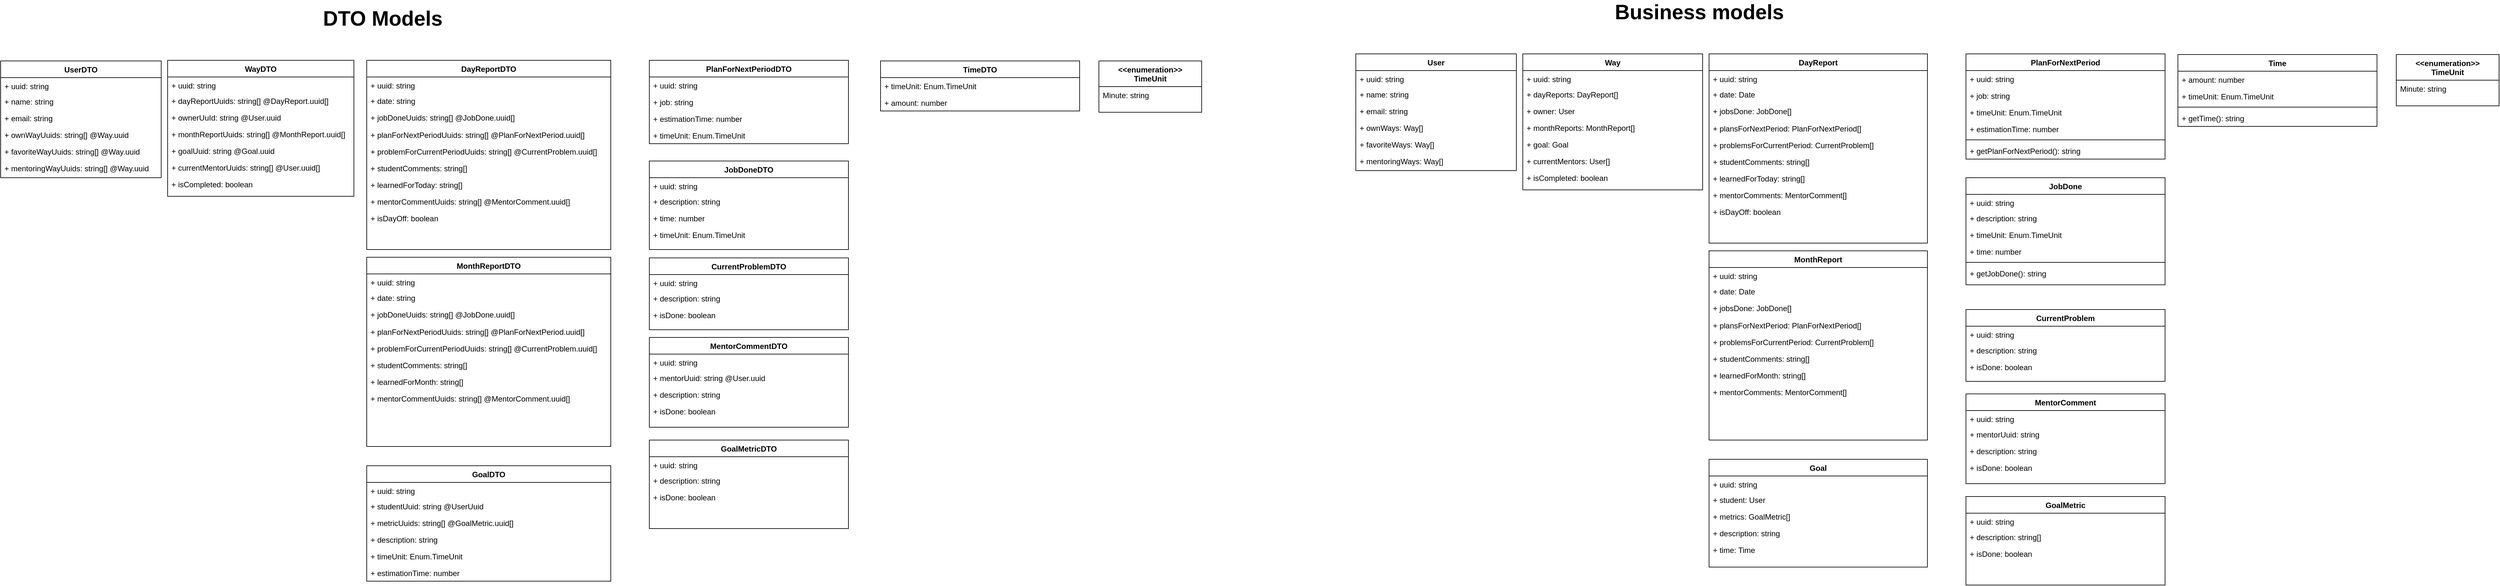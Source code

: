 <mxfile version="22.0.2" type="device">
  <diagram id="C5RBs43oDa-KdzZeNtuy" name="Page-1">
    <mxGraphModel dx="5015" dy="595" grid="1" gridSize="10" guides="1" tooltips="1" connect="1" arrows="1" fold="1" page="1" pageScale="1" pageWidth="827" pageHeight="1169" math="0" shadow="0">
      <root>
        <mxCell id="WIyWlLk6GJQsqaUBKTNV-0" />
        <mxCell id="WIyWlLk6GJQsqaUBKTNV-1" parent="WIyWlLk6GJQsqaUBKTNV-0" />
        <mxCell id="dKKBKOpDz1HLAtAL7ZmL-20" value="&lt;&lt;enumeration&gt;&gt;&#xa;TimeUnit" style="swimlane;fontStyle=1;align=center;verticalAlign=top;childLayout=stackLayout;horizontal=1;startSize=40;horizontalStack=0;resizeParent=1;resizeLast=0;collapsible=1;marginBottom=0;rounded=0;shadow=0;strokeWidth=1;" parent="WIyWlLk6GJQsqaUBKTNV-1" vertex="1">
          <mxGeometry x="-1830" y="131" width="160" height="80" as="geometry">
            <mxRectangle x="550" y="140" width="160" height="26" as="alternateBounds" />
          </mxGeometry>
        </mxCell>
        <mxCell id="dKKBKOpDz1HLAtAL7ZmL-21" value="Minute: string" style="text;align=left;verticalAlign=top;spacingLeft=4;spacingRight=4;overflow=hidden;rotatable=0;points=[[0,0.5],[1,0.5]];portConstraint=eastwest;" parent="dKKBKOpDz1HLAtAL7ZmL-20" vertex="1">
          <mxGeometry y="40" width="160" height="40" as="geometry" />
        </mxCell>
        <mxCell id="-4mPgHynalelNiIuFB-8-1" value="UserDTO" style="swimlane;fontStyle=1;align=center;verticalAlign=top;childLayout=stackLayout;horizontal=1;startSize=26;horizontalStack=0;resizeParent=1;resizeLast=0;collapsible=1;marginBottom=0;rounded=0;shadow=0;strokeWidth=1;" parent="WIyWlLk6GJQsqaUBKTNV-1" vertex="1">
          <mxGeometry x="-3540" y="131" width="250" height="182" as="geometry">
            <mxRectangle x="550" y="140" width="160" height="26" as="alternateBounds" />
          </mxGeometry>
        </mxCell>
        <mxCell id="-4mPgHynalelNiIuFB-8-2" value="+ uuid: string" style="text;align=left;verticalAlign=top;spacingLeft=4;spacingRight=4;overflow=hidden;rotatable=0;points=[[0,0.5],[1,0.5]];portConstraint=eastwest;rounded=0;shadow=0;html=0;" parent="-4mPgHynalelNiIuFB-8-1" vertex="1">
          <mxGeometry y="26" width="250" height="24" as="geometry" />
        </mxCell>
        <mxCell id="-4mPgHynalelNiIuFB-8-69" value="+ name: string" style="text;strokeColor=none;fillColor=none;align=left;verticalAlign=top;spacingLeft=4;spacingRight=4;overflow=hidden;rotatable=0;points=[[0,0.5],[1,0.5]];portConstraint=eastwest;whiteSpace=wrap;html=1;" parent="-4mPgHynalelNiIuFB-8-1" vertex="1">
          <mxGeometry y="50" width="250" height="26" as="geometry" />
        </mxCell>
        <mxCell id="-4mPgHynalelNiIuFB-8-68" value="+ email: string&amp;nbsp;" style="text;strokeColor=none;fillColor=none;align=left;verticalAlign=top;spacingLeft=4;spacingRight=4;overflow=hidden;rotatable=0;points=[[0,0.5],[1,0.5]];portConstraint=eastwest;whiteSpace=wrap;html=1;" parent="-4mPgHynalelNiIuFB-8-1" vertex="1">
          <mxGeometry y="76" width="250" height="26" as="geometry" />
        </mxCell>
        <mxCell id="-4mPgHynalelNiIuFB-8-70" value="+ ownWayUuids: string[] @Way.uuid" style="text;strokeColor=none;fillColor=none;align=left;verticalAlign=top;spacingLeft=4;spacingRight=4;overflow=hidden;rotatable=0;points=[[0,0.5],[1,0.5]];portConstraint=eastwest;whiteSpace=wrap;html=1;" parent="-4mPgHynalelNiIuFB-8-1" vertex="1">
          <mxGeometry y="102" width="250" height="26" as="geometry" />
        </mxCell>
        <mxCell id="-4mPgHynalelNiIuFB-8-71" value="+ favoriteWayUuids: string[] @Way.uuid" style="text;strokeColor=none;fillColor=none;align=left;verticalAlign=top;spacingLeft=4;spacingRight=4;overflow=hidden;rotatable=0;points=[[0,0.5],[1,0.5]];portConstraint=eastwest;whiteSpace=wrap;html=1;" parent="-4mPgHynalelNiIuFB-8-1" vertex="1">
          <mxGeometry y="128" width="250" height="26" as="geometry" />
        </mxCell>
        <mxCell id="-4mPgHynalelNiIuFB-8-72" value="+ mentoringWayUuids: string[] @Way.uuid" style="text;strokeColor=none;fillColor=none;align=left;verticalAlign=top;spacingLeft=4;spacingRight=4;overflow=hidden;rotatable=0;points=[[0,0.5],[1,0.5]];portConstraint=eastwest;whiteSpace=wrap;html=1;" parent="-4mPgHynalelNiIuFB-8-1" vertex="1">
          <mxGeometry y="154" width="250" height="26" as="geometry" />
        </mxCell>
        <mxCell id="-4mPgHynalelNiIuFB-8-3" value="WayDTO" style="swimlane;fontStyle=1;align=center;verticalAlign=top;childLayout=stackLayout;horizontal=1;startSize=26;horizontalStack=0;resizeParent=1;resizeLast=0;collapsible=1;marginBottom=0;rounded=0;shadow=0;strokeWidth=1;" parent="WIyWlLk6GJQsqaUBKTNV-1" vertex="1">
          <mxGeometry x="-3280" y="130" width="290" height="212" as="geometry">
            <mxRectangle x="550" y="140" width="160" height="26" as="alternateBounds" />
          </mxGeometry>
        </mxCell>
        <mxCell id="-4mPgHynalelNiIuFB-8-4" value="+ uuid: string&#xa;" style="text;align=left;verticalAlign=top;spacingLeft=4;spacingRight=4;overflow=hidden;rotatable=0;points=[[0,0.5],[1,0.5]];portConstraint=eastwest;rounded=0;shadow=0;html=0;" parent="-4mPgHynalelNiIuFB-8-3" vertex="1">
          <mxGeometry y="26" width="290" height="24" as="geometry" />
        </mxCell>
        <mxCell id="-4mPgHynalelNiIuFB-8-77" value="+ dayReportUuids: string[] @DayReport.uuid[]&lt;div style=&quot;border-color: var(--border-color); padding: 0px; margin: 0px;&quot;&gt;&lt;br style=&quot;border-color: var(--border-color); padding: 0px; margin: 0px;&quot;&gt;&lt;/div&gt;" style="text;strokeColor=none;fillColor=none;align=left;verticalAlign=top;spacingLeft=4;spacingRight=4;overflow=hidden;rotatable=0;points=[[0,0.5],[1,0.5]];portConstraint=eastwest;whiteSpace=wrap;html=1;" parent="-4mPgHynalelNiIuFB-8-3" vertex="1">
          <mxGeometry y="50" width="290" height="26" as="geometry" />
        </mxCell>
        <mxCell id="-4mPgHynalelNiIuFB-8-78" value="+ ownerUuId: string @User.uuid&lt;div style=&quot;border-color: var(--border-color); padding: 0px; margin: 0px;&quot;&gt;&lt;br style=&quot;border-color: var(--border-color); padding: 0px; margin: 0px;&quot;&gt;&lt;/div&gt;" style="text;strokeColor=none;fillColor=none;align=left;verticalAlign=top;spacingLeft=4;spacingRight=4;overflow=hidden;rotatable=0;points=[[0,0.5],[1,0.5]];portConstraint=eastwest;whiteSpace=wrap;html=1;" parent="-4mPgHynalelNiIuFB-8-3" vertex="1">
          <mxGeometry y="76" width="290" height="26" as="geometry" />
        </mxCell>
        <mxCell id="-4mPgHynalelNiIuFB-8-76" value="+ monthReportUuids: string[] @MonthReport.uuid[]&lt;div style=&quot;border-color: var(--border-color); padding: 0px; margin: 0px;&quot;&gt;&lt;br style=&quot;border-color: var(--border-color); padding: 0px; margin: 0px;&quot;&gt;&lt;/div&gt;" style="text;strokeColor=none;fillColor=none;align=left;verticalAlign=top;spacingLeft=4;spacingRight=4;overflow=hidden;rotatable=0;points=[[0,0.5],[1,0.5]];portConstraint=eastwest;whiteSpace=wrap;html=1;" parent="-4mPgHynalelNiIuFB-8-3" vertex="1">
          <mxGeometry y="102" width="290" height="26" as="geometry" />
        </mxCell>
        <mxCell id="-4mPgHynalelNiIuFB-8-75" value="+ goalUuid: string @Goal.uuid&lt;div style=&quot;border-color: var(--border-color); padding: 0px; margin: 0px;&quot;&gt;&lt;br style=&quot;border-color: var(--border-color); padding: 0px; margin: 0px;&quot;&gt;&lt;/div&gt;" style="text;strokeColor=none;fillColor=none;align=left;verticalAlign=top;spacingLeft=4;spacingRight=4;overflow=hidden;rotatable=0;points=[[0,0.5],[1,0.5]];portConstraint=eastwest;whiteSpace=wrap;html=1;" parent="-4mPgHynalelNiIuFB-8-3" vertex="1">
          <mxGeometry y="128" width="290" height="26" as="geometry" />
        </mxCell>
        <mxCell id="-4mPgHynalelNiIuFB-8-74" value="+ currentMentorUuids: string[] @User.uuid[]&lt;div style=&quot;border-color: var(--border-color); padding: 0px; margin: 0px;&quot;&gt;&lt;br style=&quot;border-color: var(--border-color); padding: 0px; margin: 0px;&quot;&gt;&lt;/div&gt;" style="text;strokeColor=none;fillColor=none;align=left;verticalAlign=top;spacingLeft=4;spacingRight=4;overflow=hidden;rotatable=0;points=[[0,0.5],[1,0.5]];portConstraint=eastwest;whiteSpace=wrap;html=1;" parent="-4mPgHynalelNiIuFB-8-3" vertex="1">
          <mxGeometry y="154" width="290" height="26" as="geometry" />
        </mxCell>
        <mxCell id="-4mPgHynalelNiIuFB-8-73" value="+ isCompleted: boolean" style="text;strokeColor=none;fillColor=none;align=left;verticalAlign=top;spacingLeft=4;spacingRight=4;overflow=hidden;rotatable=0;points=[[0,0.5],[1,0.5]];portConstraint=eastwest;whiteSpace=wrap;html=1;" parent="-4mPgHynalelNiIuFB-8-3" vertex="1">
          <mxGeometry y="180" width="290" height="30" as="geometry" />
        </mxCell>
        <mxCell id="-4mPgHynalelNiIuFB-8-6" value="DayReportDTO" style="swimlane;fontStyle=1;align=center;verticalAlign=top;childLayout=stackLayout;horizontal=1;startSize=26;horizontalStack=0;resizeParent=1;resizeLast=0;collapsible=1;marginBottom=0;rounded=0;shadow=0;strokeWidth=1;" parent="WIyWlLk6GJQsqaUBKTNV-1" vertex="1">
          <mxGeometry x="-2970" y="130" width="380" height="295" as="geometry">
            <mxRectangle x="550" y="140" width="160" height="26" as="alternateBounds" />
          </mxGeometry>
        </mxCell>
        <mxCell id="-4mPgHynalelNiIuFB-8-7" value="+ uuid: string" style="text;align=left;verticalAlign=top;spacingLeft=4;spacingRight=4;overflow=hidden;rotatable=0;points=[[0,0.5],[1,0.5]];portConstraint=eastwest;rounded=0;shadow=0;html=0;" parent="-4mPgHynalelNiIuFB-8-6" vertex="1">
          <mxGeometry y="26" width="380" height="24" as="geometry" />
        </mxCell>
        <mxCell id="-4mPgHynalelNiIuFB-8-54" value="+ date: string" style="text;align=left;verticalAlign=top;spacingLeft=4;spacingRight=4;overflow=hidden;rotatable=0;points=[[0,0.5],[1,0.5]];portConstraint=eastwest;" parent="-4mPgHynalelNiIuFB-8-6" vertex="1">
          <mxGeometry y="50" width="380" height="26" as="geometry" />
        </mxCell>
        <mxCell id="-4mPgHynalelNiIuFB-8-53" value="+ jobDoneUuids: string[] @JobDone.uuid[]" style="text;align=left;verticalAlign=top;spacingLeft=4;spacingRight=4;overflow=hidden;rotatable=0;points=[[0,0.5],[1,0.5]];portConstraint=eastwest;rounded=0;shadow=0;html=0;" parent="-4mPgHynalelNiIuFB-8-6" vertex="1">
          <mxGeometry y="76" width="380" height="27" as="geometry" />
        </mxCell>
        <mxCell id="-4mPgHynalelNiIuFB-8-55" value="+ planForNextPeriodUuids: string[] @PlanForNextPeriod.uuid[]" style="text;align=left;verticalAlign=top;spacingLeft=4;spacingRight=4;overflow=hidden;rotatable=0;points=[[0,0.5],[1,0.5]];portConstraint=eastwest;rounded=0;shadow=0;html=0;" parent="-4mPgHynalelNiIuFB-8-6" vertex="1">
          <mxGeometry y="103" width="380" height="26" as="geometry" />
        </mxCell>
        <mxCell id="-4mPgHynalelNiIuFB-8-56" value="+ problemForCurrentPeriodUuids: string[] @CurrentProblem.uuid[]" style="text;align=left;verticalAlign=top;spacingLeft=4;spacingRight=4;overflow=hidden;rotatable=0;points=[[0,0.5],[1,0.5]];portConstraint=eastwest;" parent="-4mPgHynalelNiIuFB-8-6" vertex="1">
          <mxGeometry y="129" width="380" height="26" as="geometry" />
        </mxCell>
        <mxCell id="-4mPgHynalelNiIuFB-8-57" value="+ studentComments: string[]" style="text;align=left;verticalAlign=top;spacingLeft=4;spacingRight=4;overflow=hidden;rotatable=0;points=[[0,0.5],[1,0.5]];portConstraint=eastwest;rounded=0;shadow=0;html=0;" parent="-4mPgHynalelNiIuFB-8-6" vertex="1">
          <mxGeometry y="155" width="380" height="26" as="geometry" />
        </mxCell>
        <mxCell id="-4mPgHynalelNiIuFB-8-58" value="+ learnedForToday: string[]" style="text;align=left;verticalAlign=top;spacingLeft=4;spacingRight=4;overflow=hidden;rotatable=0;points=[[0,0.5],[1,0.5]];portConstraint=eastwest;" parent="-4mPgHynalelNiIuFB-8-6" vertex="1">
          <mxGeometry y="181" width="380" height="26" as="geometry" />
        </mxCell>
        <mxCell id="-4mPgHynalelNiIuFB-8-59" value="+ mentorCommentUuids: string[] @MentorComment.uuid[]" style="text;align=left;verticalAlign=top;spacingLeft=4;spacingRight=4;overflow=hidden;rotatable=0;points=[[0,0.5],[1,0.5]];portConstraint=eastwest;rounded=0;shadow=0;html=0;" parent="-4mPgHynalelNiIuFB-8-6" vertex="1">
          <mxGeometry y="207" width="380" height="26" as="geometry" />
        </mxCell>
        <mxCell id="-4mPgHynalelNiIuFB-8-60" value="+ isDayOff: boolean" style="text;strokeColor=none;fillColor=none;align=left;verticalAlign=top;spacingLeft=4;spacingRight=4;overflow=hidden;rotatable=0;points=[[0,0.5],[1,0.5]];portConstraint=eastwest;whiteSpace=wrap;html=1;" parent="-4mPgHynalelNiIuFB-8-6" vertex="1">
          <mxGeometry y="233" width="380" height="26" as="geometry" />
        </mxCell>
        <mxCell id="-4mPgHynalelNiIuFB-8-10" value="GoalDTO" style="swimlane;fontStyle=1;align=center;verticalAlign=top;childLayout=stackLayout;horizontal=1;startSize=26;horizontalStack=0;resizeParent=1;resizeLast=0;collapsible=1;marginBottom=0;rounded=0;shadow=0;strokeWidth=1;" parent="WIyWlLk6GJQsqaUBKTNV-1" vertex="1">
          <mxGeometry x="-2970" y="762" width="380" height="180" as="geometry">
            <mxRectangle x="550" y="140" width="160" height="26" as="alternateBounds" />
          </mxGeometry>
        </mxCell>
        <mxCell id="-4mPgHynalelNiIuFB-8-11" value="+ uuid: string" style="text;align=left;verticalAlign=top;spacingLeft=4;spacingRight=4;overflow=hidden;rotatable=0;points=[[0,0.5],[1,0.5]];portConstraint=eastwest;rounded=0;shadow=0;html=0;" parent="-4mPgHynalelNiIuFB-8-10" vertex="1">
          <mxGeometry y="26" width="380" height="24" as="geometry" />
        </mxCell>
        <mxCell id="-4mPgHynalelNiIuFB-8-43" value="+ studentUuid: string @UserUuid" style="text;strokeColor=none;fillColor=none;align=left;verticalAlign=top;spacingLeft=4;spacingRight=4;overflow=hidden;rotatable=0;points=[[0,0.5],[1,0.5]];portConstraint=eastwest;whiteSpace=wrap;html=1;" parent="-4mPgHynalelNiIuFB-8-10" vertex="1">
          <mxGeometry y="50" width="380" height="26" as="geometry" />
        </mxCell>
        <mxCell id="-4mPgHynalelNiIuFB-8-45" value="+ metricUuids: string[] @GoalMetric.uuid[]" style="text;strokeColor=none;fillColor=none;align=left;verticalAlign=top;spacingLeft=4;spacingRight=4;overflow=hidden;rotatable=0;points=[[0,0.5],[1,0.5]];portConstraint=eastwest;whiteSpace=wrap;html=1;" parent="-4mPgHynalelNiIuFB-8-10" vertex="1">
          <mxGeometry y="76" width="380" height="26" as="geometry" />
        </mxCell>
        <mxCell id="-4mPgHynalelNiIuFB-8-51" value="+ description: string" style="text;strokeColor=none;fillColor=none;align=left;verticalAlign=top;spacingLeft=4;spacingRight=4;overflow=hidden;rotatable=0;points=[[0,0.5],[1,0.5]];portConstraint=eastwest;whiteSpace=wrap;html=1;" parent="-4mPgHynalelNiIuFB-8-10" vertex="1">
          <mxGeometry y="102" width="380" height="26" as="geometry" />
        </mxCell>
        <mxCell id="-4mPgHynalelNiIuFB-8-93" value="+ timeUnit: Enum.TimeUnit" style="text;strokeColor=none;fillColor=none;align=left;verticalAlign=top;spacingLeft=4;spacingRight=4;overflow=hidden;rotatable=0;points=[[0,0.5],[1,0.5]];portConstraint=eastwest;whiteSpace=wrap;html=1;" parent="-4mPgHynalelNiIuFB-8-10" vertex="1">
          <mxGeometry y="128" width="380" height="26" as="geometry" />
        </mxCell>
        <mxCell id="-4mPgHynalelNiIuFB-8-92" value="&lt;div style=&quot;text-align: center;&quot;&gt;&lt;span style=&quot;background-color: initial;&quot;&gt;+ estimationTime: number&lt;/span&gt;&lt;/div&gt;&lt;div style=&quot;text-align: center;&quot;&gt;&lt;span style=&quot;background-color: initial;&quot;&gt;&lt;br&gt;&lt;/span&gt;&lt;/div&gt;" style="text;strokeColor=none;fillColor=none;align=left;verticalAlign=top;spacingLeft=4;spacingRight=4;overflow=hidden;rotatable=0;points=[[0,0.5],[1,0.5]];portConstraint=eastwest;whiteSpace=wrap;html=1;" parent="-4mPgHynalelNiIuFB-8-10" vertex="1">
          <mxGeometry y="154" width="380" height="26" as="geometry" />
        </mxCell>
        <mxCell id="-4mPgHynalelNiIuFB-8-28" value="PlanForNextPeriodDTO" style="swimlane;fontStyle=1;align=center;verticalAlign=top;childLayout=stackLayout;horizontal=1;startSize=26;horizontalStack=0;resizeParent=1;resizeParentMax=0;resizeLast=0;collapsible=1;marginBottom=0;whiteSpace=wrap;html=1;" parent="WIyWlLk6GJQsqaUBKTNV-1" vertex="1">
          <mxGeometry x="-2530" y="130" width="310" height="130" as="geometry" />
        </mxCell>
        <mxCell id="-4mPgHynalelNiIuFB-8-29" value="+ uuid: string" style="text;strokeColor=none;fillColor=none;align=left;verticalAlign=top;spacingLeft=4;spacingRight=4;overflow=hidden;rotatable=0;points=[[0,0.5],[1,0.5]];portConstraint=eastwest;whiteSpace=wrap;html=1;" parent="-4mPgHynalelNiIuFB-8-28" vertex="1">
          <mxGeometry y="26" width="310" height="26" as="geometry" />
        </mxCell>
        <mxCell id="-4mPgHynalelNiIuFB-8-30" value="+ job: string" style="text;strokeColor=none;fillColor=none;align=left;verticalAlign=top;spacingLeft=4;spacingRight=4;overflow=hidden;rotatable=0;points=[[0,0.5],[1,0.5]];portConstraint=eastwest;whiteSpace=wrap;html=1;" parent="-4mPgHynalelNiIuFB-8-28" vertex="1">
          <mxGeometry y="52" width="310" height="26" as="geometry" />
        </mxCell>
        <mxCell id="-4mPgHynalelNiIuFB-8-31" value="&lt;div style=&quot;text-align: center;&quot;&gt;&lt;span style=&quot;background-color: initial;&quot;&gt;+ estimationTime: number&lt;/span&gt;&lt;/div&gt;&lt;div style=&quot;text-align: center;&quot;&gt;&lt;span style=&quot;background-color: initial;&quot;&gt;&lt;br&gt;&lt;/span&gt;&lt;/div&gt;" style="text;strokeColor=none;fillColor=none;align=left;verticalAlign=top;spacingLeft=4;spacingRight=4;overflow=hidden;rotatable=0;points=[[0,0.5],[1,0.5]];portConstraint=eastwest;whiteSpace=wrap;html=1;" parent="-4mPgHynalelNiIuFB-8-28" vertex="1">
          <mxGeometry y="78" width="310" height="26" as="geometry" />
        </mxCell>
        <mxCell id="-4mPgHynalelNiIuFB-8-42" value="+ timeUnit: Enum.TimeUnit" style="text;strokeColor=none;fillColor=none;align=left;verticalAlign=top;spacingLeft=4;spacingRight=4;overflow=hidden;rotatable=0;points=[[0,0.5],[1,0.5]];portConstraint=eastwest;whiteSpace=wrap;html=1;" parent="-4mPgHynalelNiIuFB-8-28" vertex="1">
          <mxGeometry y="104" width="310" height="26" as="geometry" />
        </mxCell>
        <mxCell id="-4mPgHynalelNiIuFB-8-34" value="MonthReportDTO" style="swimlane;fontStyle=1;align=center;verticalAlign=top;childLayout=stackLayout;horizontal=1;startSize=26;horizontalStack=0;resizeParent=1;resizeLast=0;collapsible=1;marginBottom=0;rounded=0;shadow=0;strokeWidth=1;" parent="WIyWlLk6GJQsqaUBKTNV-1" vertex="1">
          <mxGeometry x="-2970" y="437" width="380" height="295" as="geometry">
            <mxRectangle x="550" y="140" width="160" height="26" as="alternateBounds" />
          </mxGeometry>
        </mxCell>
        <mxCell id="-4mPgHynalelNiIuFB-8-35" value="+ uuid: string&#xa;" style="text;align=left;verticalAlign=top;spacingLeft=4;spacingRight=4;overflow=hidden;rotatable=0;points=[[0,0.5],[1,0.5]];portConstraint=eastwest;rounded=0;shadow=0;html=0;" parent="-4mPgHynalelNiIuFB-8-34" vertex="1">
          <mxGeometry y="26" width="380" height="24" as="geometry" />
        </mxCell>
        <mxCell id="-4mPgHynalelNiIuFB-8-96" value="+ date: string" style="text;align=left;verticalAlign=top;spacingLeft=4;spacingRight=4;overflow=hidden;rotatable=0;points=[[0,0.5],[1,0.5]];portConstraint=eastwest;" parent="-4mPgHynalelNiIuFB-8-34" vertex="1">
          <mxGeometry y="50" width="380" height="26" as="geometry" />
        </mxCell>
        <mxCell id="-4mPgHynalelNiIuFB-8-95" value="+ jobDoneUuids: string[] @JobDone.uuid[]" style="text;align=left;verticalAlign=top;spacingLeft=4;spacingRight=4;overflow=hidden;rotatable=0;points=[[0,0.5],[1,0.5]];portConstraint=eastwest;rounded=0;shadow=0;html=0;" parent="-4mPgHynalelNiIuFB-8-34" vertex="1">
          <mxGeometry y="76" width="380" height="27" as="geometry" />
        </mxCell>
        <mxCell id="-4mPgHynalelNiIuFB-8-97" value="+ planForNextPeriodUuids: string[] @PlanForNextPeriod.uuid[]" style="text;align=left;verticalAlign=top;spacingLeft=4;spacingRight=4;overflow=hidden;rotatable=0;points=[[0,0.5],[1,0.5]];portConstraint=eastwest;rounded=0;shadow=0;html=0;" parent="-4mPgHynalelNiIuFB-8-34" vertex="1">
          <mxGeometry y="103" width="380" height="26" as="geometry" />
        </mxCell>
        <mxCell id="R6G18JDDlT4weDoSrNmE-0" value="+ problemForCurrentPeriodUuids: string[] @CurrentProblem.uuid[]" style="text;align=left;verticalAlign=top;spacingLeft=4;spacingRight=4;overflow=hidden;rotatable=0;points=[[0,0.5],[1,0.5]];portConstraint=eastwest;" parent="-4mPgHynalelNiIuFB-8-34" vertex="1">
          <mxGeometry y="129" width="380" height="26" as="geometry" />
        </mxCell>
        <mxCell id="-4mPgHynalelNiIuFB-8-99" value="+ studentComments: string[]" style="text;align=left;verticalAlign=top;spacingLeft=4;spacingRight=4;overflow=hidden;rotatable=0;points=[[0,0.5],[1,0.5]];portConstraint=eastwest;rounded=0;shadow=0;html=0;" parent="-4mPgHynalelNiIuFB-8-34" vertex="1">
          <mxGeometry y="155" width="380" height="26" as="geometry" />
        </mxCell>
        <mxCell id="-4mPgHynalelNiIuFB-8-100" value="+ learnedForMonth: string[]" style="text;align=left;verticalAlign=top;spacingLeft=4;spacingRight=4;overflow=hidden;rotatable=0;points=[[0,0.5],[1,0.5]];portConstraint=eastwest;" parent="-4mPgHynalelNiIuFB-8-34" vertex="1">
          <mxGeometry y="181" width="380" height="26" as="geometry" />
        </mxCell>
        <mxCell id="-4mPgHynalelNiIuFB-8-101" value="+ mentorCommentUuids: string[] @MentorComment.uuid[]" style="text;align=left;verticalAlign=top;spacingLeft=4;spacingRight=4;overflow=hidden;rotatable=0;points=[[0,0.5],[1,0.5]];portConstraint=eastwest;rounded=0;shadow=0;html=0;" parent="-4mPgHynalelNiIuFB-8-34" vertex="1">
          <mxGeometry y="207" width="380" height="26" as="geometry" />
        </mxCell>
        <mxCell id="-4mPgHynalelNiIuFB-8-46" value="GoalMetricDTO" style="swimlane;fontStyle=1;align=center;verticalAlign=top;childLayout=stackLayout;horizontal=1;startSize=26;horizontalStack=0;resizeParent=1;resizeLast=0;collapsible=1;marginBottom=0;rounded=0;shadow=0;strokeWidth=1;" parent="WIyWlLk6GJQsqaUBKTNV-1" vertex="1">
          <mxGeometry x="-2530" y="722" width="310" height="138" as="geometry">
            <mxRectangle x="550" y="140" width="160" height="26" as="alternateBounds" />
          </mxGeometry>
        </mxCell>
        <mxCell id="-4mPgHynalelNiIuFB-8-47" value="+ uuid: string" style="text;align=left;verticalAlign=top;spacingLeft=4;spacingRight=4;overflow=hidden;rotatable=0;points=[[0,0.5],[1,0.5]];portConstraint=eastwest;rounded=0;shadow=0;html=0;" parent="-4mPgHynalelNiIuFB-8-46" vertex="1">
          <mxGeometry y="26" width="310" height="24" as="geometry" />
        </mxCell>
        <mxCell id="-4mPgHynalelNiIuFB-8-50" value="+ description: string" style="text;strokeColor=none;fillColor=none;align=left;verticalAlign=top;spacingLeft=4;spacingRight=4;overflow=hidden;rotatable=0;points=[[0,0.5],[1,0.5]];portConstraint=eastwest;whiteSpace=wrap;html=1;" parent="-4mPgHynalelNiIuFB-8-46" vertex="1">
          <mxGeometry y="50" width="310" height="26" as="geometry" />
        </mxCell>
        <mxCell id="-4mPgHynalelNiIuFB-8-49" value="+ isDone: boolean" style="text;strokeColor=none;fillColor=none;align=left;verticalAlign=top;spacingLeft=4;spacingRight=4;overflow=hidden;rotatable=0;points=[[0,0.5],[1,0.5]];portConstraint=eastwest;whiteSpace=wrap;html=1;" parent="-4mPgHynalelNiIuFB-8-46" vertex="1">
          <mxGeometry y="76" width="310" height="26" as="geometry" />
        </mxCell>
        <mxCell id="-4mPgHynalelNiIuFB-8-61" value="JobDoneDTO" style="swimlane;fontStyle=1;align=center;verticalAlign=top;childLayout=stackLayout;horizontal=1;startSize=26;horizontalStack=0;resizeParent=1;resizeLast=0;collapsible=1;marginBottom=0;rounded=0;shadow=0;strokeWidth=1;" parent="WIyWlLk6GJQsqaUBKTNV-1" vertex="1">
          <mxGeometry x="-2530" y="287" width="310" height="138" as="geometry">
            <mxRectangle x="550" y="140" width="160" height="26" as="alternateBounds" />
          </mxGeometry>
        </mxCell>
        <mxCell id="-4mPgHynalelNiIuFB-8-62" value="+ uuid: string" style="text;align=left;verticalAlign=top;spacingLeft=4;spacingRight=4;overflow=hidden;rotatable=0;points=[[0,0.5],[1,0.5]];portConstraint=eastwest;rounded=0;shadow=0;html=0;" parent="-4mPgHynalelNiIuFB-8-61" vertex="1">
          <mxGeometry y="26" width="310" height="24" as="geometry" />
        </mxCell>
        <mxCell id="-4mPgHynalelNiIuFB-8-79" value="+ description: string" style="text;strokeColor=none;fillColor=none;align=left;verticalAlign=top;spacingLeft=4;spacingRight=4;overflow=hidden;rotatable=0;points=[[0,0.5],[1,0.5]];portConstraint=eastwest;whiteSpace=wrap;html=1;" parent="-4mPgHynalelNiIuFB-8-61" vertex="1">
          <mxGeometry y="50" width="310" height="26" as="geometry" />
        </mxCell>
        <mxCell id="-4mPgHynalelNiIuFB-8-80" value="+ time: number" style="text;strokeColor=none;fillColor=none;align=left;verticalAlign=top;spacingLeft=4;spacingRight=4;overflow=hidden;rotatable=0;points=[[0,0.5],[1,0.5]];portConstraint=eastwest;whiteSpace=wrap;html=1;" parent="-4mPgHynalelNiIuFB-8-61" vertex="1">
          <mxGeometry y="76" width="310" height="26" as="geometry" />
        </mxCell>
        <mxCell id="-4mPgHynalelNiIuFB-8-81" value="+ timeUnit: Enum.TimeUnit" style="text;strokeColor=none;fillColor=none;align=left;verticalAlign=top;spacingLeft=4;spacingRight=4;overflow=hidden;rotatable=0;points=[[0,0.5],[1,0.5]];portConstraint=eastwest;whiteSpace=wrap;html=1;" parent="-4mPgHynalelNiIuFB-8-61" vertex="1">
          <mxGeometry y="102" width="310" height="26" as="geometry" />
        </mxCell>
        <mxCell id="-4mPgHynalelNiIuFB-8-63" value="CurrentProblemDTO" style="swimlane;fontStyle=1;align=center;verticalAlign=top;childLayout=stackLayout;horizontal=1;startSize=26;horizontalStack=0;resizeParent=1;resizeLast=0;collapsible=1;marginBottom=0;rounded=0;shadow=0;strokeWidth=1;" parent="WIyWlLk6GJQsqaUBKTNV-1" vertex="1">
          <mxGeometry x="-2530" y="438" width="310" height="112" as="geometry">
            <mxRectangle x="550" y="140" width="160" height="26" as="alternateBounds" />
          </mxGeometry>
        </mxCell>
        <mxCell id="-4mPgHynalelNiIuFB-8-64" value="+ uuid: string" style="text;align=left;verticalAlign=top;spacingLeft=4;spacingRight=4;overflow=hidden;rotatable=0;points=[[0,0.5],[1,0.5]];portConstraint=eastwest;rounded=0;shadow=0;html=0;" parent="-4mPgHynalelNiIuFB-8-63" vertex="1">
          <mxGeometry y="26" width="310" height="24" as="geometry" />
        </mxCell>
        <mxCell id="-4mPgHynalelNiIuFB-8-82" value="+ description: string" style="text;strokeColor=none;fillColor=none;align=left;verticalAlign=top;spacingLeft=4;spacingRight=4;overflow=hidden;rotatable=0;points=[[0,0.5],[1,0.5]];portConstraint=eastwest;whiteSpace=wrap;html=1;" parent="-4mPgHynalelNiIuFB-8-63" vertex="1">
          <mxGeometry y="50" width="310" height="26" as="geometry" />
        </mxCell>
        <mxCell id="-4mPgHynalelNiIuFB-8-85" value="+ isDone: boolean" style="text;strokeColor=none;fillColor=none;align=left;verticalAlign=top;spacingLeft=4;spacingRight=4;overflow=hidden;rotatable=0;points=[[0,0.5],[1,0.5]];portConstraint=eastwest;whiteSpace=wrap;html=1;" parent="-4mPgHynalelNiIuFB-8-63" vertex="1">
          <mxGeometry y="76" width="310" height="26" as="geometry" />
        </mxCell>
        <mxCell id="-4mPgHynalelNiIuFB-8-65" value="MentorCommentDTO" style="swimlane;fontStyle=1;align=center;verticalAlign=top;childLayout=stackLayout;horizontal=1;startSize=26;horizontalStack=0;resizeParent=1;resizeLast=0;collapsible=1;marginBottom=0;rounded=0;shadow=0;strokeWidth=1;" parent="WIyWlLk6GJQsqaUBKTNV-1" vertex="1">
          <mxGeometry x="-2530" y="562" width="310" height="140" as="geometry">
            <mxRectangle x="550" y="140" width="160" height="26" as="alternateBounds" />
          </mxGeometry>
        </mxCell>
        <mxCell id="-4mPgHynalelNiIuFB-8-66" value="+ uuid: string" style="text;align=left;verticalAlign=top;spacingLeft=4;spacingRight=4;overflow=hidden;rotatable=0;points=[[0,0.5],[1,0.5]];portConstraint=eastwest;rounded=0;shadow=0;html=0;" parent="-4mPgHynalelNiIuFB-8-65" vertex="1">
          <mxGeometry y="26" width="310" height="24" as="geometry" />
        </mxCell>
        <mxCell id="-4mPgHynalelNiIuFB-8-67" value="+ mentorUuid: string @User.uuid" style="text;strokeColor=none;fillColor=none;align=left;verticalAlign=top;spacingLeft=4;spacingRight=4;overflow=hidden;rotatable=0;points=[[0,0.5],[1,0.5]];portConstraint=eastwest;whiteSpace=wrap;html=1;" parent="-4mPgHynalelNiIuFB-8-65" vertex="1">
          <mxGeometry y="50" width="310" height="26" as="geometry" />
        </mxCell>
        <mxCell id="-4mPgHynalelNiIuFB-8-87" value="+ description: string" style="text;strokeColor=none;fillColor=none;align=left;verticalAlign=top;spacingLeft=4;spacingRight=4;overflow=hidden;rotatable=0;points=[[0,0.5],[1,0.5]];portConstraint=eastwest;whiteSpace=wrap;html=1;" parent="-4mPgHynalelNiIuFB-8-65" vertex="1">
          <mxGeometry y="76" width="310" height="26" as="geometry" />
        </mxCell>
        <mxCell id="-4mPgHynalelNiIuFB-8-88" value="+ isDone: boolean" style="text;strokeColor=none;fillColor=none;align=left;verticalAlign=top;spacingLeft=4;spacingRight=4;overflow=hidden;rotatable=0;points=[[0,0.5],[1,0.5]];portConstraint=eastwest;whiteSpace=wrap;html=1;" parent="-4mPgHynalelNiIuFB-8-65" vertex="1">
          <mxGeometry y="102" width="310" height="26" as="geometry" />
        </mxCell>
        <mxCell id="ZQU2dQCY8mmba9McIPwv-0" value="DTO Models" style="text;html=1;strokeColor=none;fillColor=none;align=center;verticalAlign=middle;whiteSpace=wrap;rounded=0;fontSize=32;fontStyle=1" parent="WIyWlLk6GJQsqaUBKTNV-1" vertex="1">
          <mxGeometry x="-3190" y="50" width="490" height="30" as="geometry" />
        </mxCell>
        <mxCell id="ZQU2dQCY8mmba9McIPwv-89" value="TimeDTO" style="swimlane;fontStyle=1;align=center;verticalAlign=top;childLayout=stackLayout;horizontal=1;startSize=26;horizontalStack=0;resizeParent=1;resizeParentMax=0;resizeLast=0;collapsible=1;marginBottom=0;whiteSpace=wrap;html=1;" parent="WIyWlLk6GJQsqaUBKTNV-1" vertex="1">
          <mxGeometry x="-2170" y="131" width="310" height="78" as="geometry" />
        </mxCell>
        <mxCell id="ZQU2dQCY8mmba9McIPwv-93" value="+ timeUnit: Enum.TimeUnit" style="text;strokeColor=none;fillColor=none;align=left;verticalAlign=top;spacingLeft=4;spacingRight=4;overflow=hidden;rotatable=0;points=[[0,0.5],[1,0.5]];portConstraint=eastwest;whiteSpace=wrap;html=1;" parent="ZQU2dQCY8mmba9McIPwv-89" vertex="1">
          <mxGeometry y="26" width="310" height="26" as="geometry" />
        </mxCell>
        <mxCell id="ZQU2dQCY8mmba9McIPwv-92" value="&lt;div style=&quot;text-align: center;&quot;&gt;&lt;span style=&quot;background-color: initial;&quot;&gt;+ amount: number&lt;/span&gt;&lt;/div&gt;&lt;div style=&quot;text-align: center;&quot;&gt;&lt;span style=&quot;background-color: initial;&quot;&gt;&lt;br&gt;&lt;/span&gt;&lt;/div&gt;" style="text;strokeColor=none;fillColor=none;align=left;verticalAlign=top;spacingLeft=4;spacingRight=4;overflow=hidden;rotatable=0;points=[[0,0.5],[1,0.5]];portConstraint=eastwest;whiteSpace=wrap;html=1;" parent="ZQU2dQCY8mmba9McIPwv-89" vertex="1">
          <mxGeometry y="52" width="310" height="26" as="geometry" />
        </mxCell>
        <mxCell id="ZQU2dQCY8mmba9McIPwv-96" value="&lt;&lt;enumeration&gt;&gt;&#xa;TimeUnit" style="swimlane;fontStyle=1;align=center;verticalAlign=top;childLayout=stackLayout;horizontal=1;startSize=40;horizontalStack=0;resizeParent=1;resizeLast=0;collapsible=1;marginBottom=0;rounded=0;shadow=0;strokeWidth=1;" parent="WIyWlLk6GJQsqaUBKTNV-1" vertex="1">
          <mxGeometry x="190" y="121" width="160" height="80" as="geometry">
            <mxRectangle x="550" y="140" width="160" height="26" as="alternateBounds" />
          </mxGeometry>
        </mxCell>
        <mxCell id="ZQU2dQCY8mmba9McIPwv-97" value="Minute: string" style="text;align=left;verticalAlign=top;spacingLeft=4;spacingRight=4;overflow=hidden;rotatable=0;points=[[0,0.5],[1,0.5]];portConstraint=eastwest;" parent="ZQU2dQCY8mmba9McIPwv-96" vertex="1">
          <mxGeometry y="40" width="160" height="40" as="geometry" />
        </mxCell>
        <mxCell id="ZQU2dQCY8mmba9McIPwv-98" value="User" style="swimlane;fontStyle=1;align=center;verticalAlign=top;childLayout=stackLayout;horizontal=1;startSize=26;horizontalStack=0;resizeParent=1;resizeLast=0;collapsible=1;marginBottom=0;rounded=0;shadow=0;strokeWidth=1;" parent="WIyWlLk6GJQsqaUBKTNV-1" vertex="1">
          <mxGeometry x="-1430" y="120" width="250" height="182" as="geometry">
            <mxRectangle x="550" y="140" width="160" height="26" as="alternateBounds" />
          </mxGeometry>
        </mxCell>
        <mxCell id="ZQU2dQCY8mmba9McIPwv-99" value="+ uuid: string" style="text;align=left;verticalAlign=top;spacingLeft=4;spacingRight=4;overflow=hidden;rotatable=0;points=[[0,0.5],[1,0.5]];portConstraint=eastwest;rounded=0;shadow=0;html=0;" parent="ZQU2dQCY8mmba9McIPwv-98" vertex="1">
          <mxGeometry y="26" width="250" height="24" as="geometry" />
        </mxCell>
        <mxCell id="ZQU2dQCY8mmba9McIPwv-100" value="+ name: string" style="text;strokeColor=none;fillColor=none;align=left;verticalAlign=top;spacingLeft=4;spacingRight=4;overflow=hidden;rotatable=0;points=[[0,0.5],[1,0.5]];portConstraint=eastwest;whiteSpace=wrap;html=1;" parent="ZQU2dQCY8mmba9McIPwv-98" vertex="1">
          <mxGeometry y="50" width="250" height="26" as="geometry" />
        </mxCell>
        <mxCell id="ZQU2dQCY8mmba9McIPwv-101" value="+ email: string&amp;nbsp;" style="text;strokeColor=none;fillColor=none;align=left;verticalAlign=top;spacingLeft=4;spacingRight=4;overflow=hidden;rotatable=0;points=[[0,0.5],[1,0.5]];portConstraint=eastwest;whiteSpace=wrap;html=1;" parent="ZQU2dQCY8mmba9McIPwv-98" vertex="1">
          <mxGeometry y="76" width="250" height="26" as="geometry" />
        </mxCell>
        <mxCell id="ZQU2dQCY8mmba9McIPwv-102" value="+ ownWays: Way[]" style="text;strokeColor=none;fillColor=none;align=left;verticalAlign=top;spacingLeft=4;spacingRight=4;overflow=hidden;rotatable=0;points=[[0,0.5],[1,0.5]];portConstraint=eastwest;whiteSpace=wrap;html=1;" parent="ZQU2dQCY8mmba9McIPwv-98" vertex="1">
          <mxGeometry y="102" width="250" height="26" as="geometry" />
        </mxCell>
        <mxCell id="ZQU2dQCY8mmba9McIPwv-103" value="+ favoriteWays: Way[]" style="text;strokeColor=none;fillColor=none;align=left;verticalAlign=top;spacingLeft=4;spacingRight=4;overflow=hidden;rotatable=0;points=[[0,0.5],[1,0.5]];portConstraint=eastwest;whiteSpace=wrap;html=1;" parent="ZQU2dQCY8mmba9McIPwv-98" vertex="1">
          <mxGeometry y="128" width="250" height="26" as="geometry" />
        </mxCell>
        <mxCell id="ZQU2dQCY8mmba9McIPwv-104" value="+ mentoringWays: Way[]" style="text;strokeColor=none;fillColor=none;align=left;verticalAlign=top;spacingLeft=4;spacingRight=4;overflow=hidden;rotatable=0;points=[[0,0.5],[1,0.5]];portConstraint=eastwest;whiteSpace=wrap;html=1;" parent="ZQU2dQCY8mmba9McIPwv-98" vertex="1">
          <mxGeometry y="154" width="250" height="26" as="geometry" />
        </mxCell>
        <mxCell id="ZQU2dQCY8mmba9McIPwv-105" value="Way" style="swimlane;fontStyle=1;align=center;verticalAlign=top;childLayout=stackLayout;horizontal=1;startSize=26;horizontalStack=0;resizeParent=1;resizeLast=0;collapsible=1;marginBottom=0;rounded=0;shadow=0;strokeWidth=1;" parent="WIyWlLk6GJQsqaUBKTNV-1" vertex="1">
          <mxGeometry x="-1170" y="120" width="280" height="212" as="geometry">
            <mxRectangle x="550" y="140" width="160" height="26" as="alternateBounds" />
          </mxGeometry>
        </mxCell>
        <mxCell id="ZQU2dQCY8mmba9McIPwv-106" value="+ uuid: string&#xa;" style="text;align=left;verticalAlign=top;spacingLeft=4;spacingRight=4;overflow=hidden;rotatable=0;points=[[0,0.5],[1,0.5]];portConstraint=eastwest;rounded=0;shadow=0;html=0;" parent="ZQU2dQCY8mmba9McIPwv-105" vertex="1">
          <mxGeometry y="26" width="280" height="24" as="geometry" />
        </mxCell>
        <mxCell id="ZQU2dQCY8mmba9McIPwv-107" value="+ dayReports: DayReport[]&lt;div style=&quot;border-color: var(--border-color); padding: 0px; margin: 0px;&quot;&gt;&lt;br style=&quot;border-color: var(--border-color); padding: 0px; margin: 0px;&quot;&gt;&lt;/div&gt;" style="text;strokeColor=none;fillColor=none;align=left;verticalAlign=top;spacingLeft=4;spacingRight=4;overflow=hidden;rotatable=0;points=[[0,0.5],[1,0.5]];portConstraint=eastwest;whiteSpace=wrap;html=1;" parent="ZQU2dQCY8mmba9McIPwv-105" vertex="1">
          <mxGeometry y="50" width="280" height="26" as="geometry" />
        </mxCell>
        <mxCell id="ZQU2dQCY8mmba9McIPwv-108" value="+ owner: User&lt;div style=&quot;border-color: var(--border-color); padding: 0px; margin: 0px;&quot;&gt;&lt;br style=&quot;border-color: var(--border-color); padding: 0px; margin: 0px;&quot;&gt;&lt;/div&gt;" style="text;strokeColor=none;fillColor=none;align=left;verticalAlign=top;spacingLeft=4;spacingRight=4;overflow=hidden;rotatable=0;points=[[0,0.5],[1,0.5]];portConstraint=eastwest;whiteSpace=wrap;html=1;" parent="ZQU2dQCY8mmba9McIPwv-105" vertex="1">
          <mxGeometry y="76" width="280" height="26" as="geometry" />
        </mxCell>
        <mxCell id="ZQU2dQCY8mmba9McIPwv-109" value="+ monthReports: MonthReport[]&lt;div style=&quot;border-color: var(--border-color); padding: 0px; margin: 0px;&quot;&gt;&lt;br style=&quot;border-color: var(--border-color); padding: 0px; margin: 0px;&quot;&gt;&lt;/div&gt;" style="text;strokeColor=none;fillColor=none;align=left;verticalAlign=top;spacingLeft=4;spacingRight=4;overflow=hidden;rotatable=0;points=[[0,0.5],[1,0.5]];portConstraint=eastwest;whiteSpace=wrap;html=1;" parent="ZQU2dQCY8mmba9McIPwv-105" vertex="1">
          <mxGeometry y="102" width="280" height="26" as="geometry" />
        </mxCell>
        <mxCell id="ZQU2dQCY8mmba9McIPwv-110" value="+ goal: Goal&lt;div style=&quot;border-color: var(--border-color); padding: 0px; margin: 0px;&quot;&gt;&lt;br style=&quot;border-color: var(--border-color); padding: 0px; margin: 0px;&quot;&gt;&lt;/div&gt;" style="text;strokeColor=none;fillColor=none;align=left;verticalAlign=top;spacingLeft=4;spacingRight=4;overflow=hidden;rotatable=0;points=[[0,0.5],[1,0.5]];portConstraint=eastwest;whiteSpace=wrap;html=1;" parent="ZQU2dQCY8mmba9McIPwv-105" vertex="1">
          <mxGeometry y="128" width="280" height="26" as="geometry" />
        </mxCell>
        <mxCell id="ZQU2dQCY8mmba9McIPwv-111" value="+ currentMentors: User[]&lt;div style=&quot;border-color: var(--border-color); padding: 0px; margin: 0px;&quot;&gt;&lt;br style=&quot;border-color: var(--border-color); padding: 0px; margin: 0px;&quot;&gt;&lt;/div&gt;" style="text;strokeColor=none;fillColor=none;align=left;verticalAlign=top;spacingLeft=4;spacingRight=4;overflow=hidden;rotatable=0;points=[[0,0.5],[1,0.5]];portConstraint=eastwest;whiteSpace=wrap;html=1;" parent="ZQU2dQCY8mmba9McIPwv-105" vertex="1">
          <mxGeometry y="154" width="280" height="26" as="geometry" />
        </mxCell>
        <mxCell id="ZQU2dQCY8mmba9McIPwv-112" value="+ isCompleted: boolean" style="text;strokeColor=none;fillColor=none;align=left;verticalAlign=top;spacingLeft=4;spacingRight=4;overflow=hidden;rotatable=0;points=[[0,0.5],[1,0.5]];portConstraint=eastwest;whiteSpace=wrap;html=1;" parent="ZQU2dQCY8mmba9McIPwv-105" vertex="1">
          <mxGeometry y="180" width="280" height="30" as="geometry" />
        </mxCell>
        <mxCell id="ZQU2dQCY8mmba9McIPwv-113" value="DayReport" style="swimlane;fontStyle=1;align=center;verticalAlign=top;childLayout=stackLayout;horizontal=1;startSize=26;horizontalStack=0;resizeParent=1;resizeLast=0;collapsible=1;marginBottom=0;rounded=0;shadow=0;strokeWidth=1;" parent="WIyWlLk6GJQsqaUBKTNV-1" vertex="1">
          <mxGeometry x="-880" y="120" width="340" height="295" as="geometry">
            <mxRectangle x="550" y="140" width="160" height="26" as="alternateBounds" />
          </mxGeometry>
        </mxCell>
        <mxCell id="ZQU2dQCY8mmba9McIPwv-114" value="+ uuid: string" style="text;align=left;verticalAlign=top;spacingLeft=4;spacingRight=4;overflow=hidden;rotatable=0;points=[[0,0.5],[1,0.5]];portConstraint=eastwest;rounded=0;shadow=0;html=0;" parent="ZQU2dQCY8mmba9McIPwv-113" vertex="1">
          <mxGeometry y="26" width="340" height="24" as="geometry" />
        </mxCell>
        <mxCell id="ZQU2dQCY8mmba9McIPwv-115" value="+ date: Date" style="text;align=left;verticalAlign=top;spacingLeft=4;spacingRight=4;overflow=hidden;rotatable=0;points=[[0,0.5],[1,0.5]];portConstraint=eastwest;" parent="ZQU2dQCY8mmba9McIPwv-113" vertex="1">
          <mxGeometry y="50" width="340" height="26" as="geometry" />
        </mxCell>
        <mxCell id="ZQU2dQCY8mmba9McIPwv-116" value="+ jobsDone: JobDone[]" style="text;align=left;verticalAlign=top;spacingLeft=4;spacingRight=4;overflow=hidden;rotatable=0;points=[[0,0.5],[1,0.5]];portConstraint=eastwest;rounded=0;shadow=0;html=0;" parent="ZQU2dQCY8mmba9McIPwv-113" vertex="1">
          <mxGeometry y="76" width="340" height="27" as="geometry" />
        </mxCell>
        <mxCell id="ZQU2dQCY8mmba9McIPwv-117" value="+ plansForNextPeriod: PlanForNextPeriod[]" style="text;align=left;verticalAlign=top;spacingLeft=4;spacingRight=4;overflow=hidden;rotatable=0;points=[[0,0.5],[1,0.5]];portConstraint=eastwest;rounded=0;shadow=0;html=0;" parent="ZQU2dQCY8mmba9McIPwv-113" vertex="1">
          <mxGeometry y="103" width="340" height="26" as="geometry" />
        </mxCell>
        <mxCell id="ZQU2dQCY8mmba9McIPwv-118" value="+ problemsForCurrentPeriod: CurrentProblem[]" style="text;align=left;verticalAlign=top;spacingLeft=4;spacingRight=4;overflow=hidden;rotatable=0;points=[[0,0.5],[1,0.5]];portConstraint=eastwest;" parent="ZQU2dQCY8mmba9McIPwv-113" vertex="1">
          <mxGeometry y="129" width="340" height="26" as="geometry" />
        </mxCell>
        <mxCell id="ZQU2dQCY8mmba9McIPwv-119" value="+ studentComments: string[]" style="text;align=left;verticalAlign=top;spacingLeft=4;spacingRight=4;overflow=hidden;rotatable=0;points=[[0,0.5],[1,0.5]];portConstraint=eastwest;rounded=0;shadow=0;html=0;" parent="ZQU2dQCY8mmba9McIPwv-113" vertex="1">
          <mxGeometry y="155" width="340" height="26" as="geometry" />
        </mxCell>
        <mxCell id="ZQU2dQCY8mmba9McIPwv-120" value="+ learnedForToday: string[]" style="text;align=left;verticalAlign=top;spacingLeft=4;spacingRight=4;overflow=hidden;rotatable=0;points=[[0,0.5],[1,0.5]];portConstraint=eastwest;" parent="ZQU2dQCY8mmba9McIPwv-113" vertex="1">
          <mxGeometry y="181" width="340" height="26" as="geometry" />
        </mxCell>
        <mxCell id="ZQU2dQCY8mmba9McIPwv-121" value="+ mentorComments: MentorComment[]" style="text;align=left;verticalAlign=top;spacingLeft=4;spacingRight=4;overflow=hidden;rotatable=0;points=[[0,0.5],[1,0.5]];portConstraint=eastwest;rounded=0;shadow=0;html=0;" parent="ZQU2dQCY8mmba9McIPwv-113" vertex="1">
          <mxGeometry y="207" width="340" height="26" as="geometry" />
        </mxCell>
        <mxCell id="ZQU2dQCY8mmba9McIPwv-122" value="+ isDayOff: boolean" style="text;strokeColor=none;fillColor=none;align=left;verticalAlign=top;spacingLeft=4;spacingRight=4;overflow=hidden;rotatable=0;points=[[0,0.5],[1,0.5]];portConstraint=eastwest;whiteSpace=wrap;html=1;" parent="ZQU2dQCY8mmba9McIPwv-113" vertex="1">
          <mxGeometry y="233" width="340" height="26" as="geometry" />
        </mxCell>
        <mxCell id="ZQU2dQCY8mmba9McIPwv-123" value="Goal" style="swimlane;fontStyle=1;align=center;verticalAlign=top;childLayout=stackLayout;horizontal=1;startSize=26;horizontalStack=0;resizeParent=1;resizeLast=0;collapsible=1;marginBottom=0;rounded=0;shadow=0;strokeWidth=1;" parent="WIyWlLk6GJQsqaUBKTNV-1" vertex="1">
          <mxGeometry x="-880" y="752" width="340" height="168" as="geometry">
            <mxRectangle x="550" y="140" width="160" height="26" as="alternateBounds" />
          </mxGeometry>
        </mxCell>
        <mxCell id="ZQU2dQCY8mmba9McIPwv-124" value="+ uuid: string" style="text;align=left;verticalAlign=top;spacingLeft=4;spacingRight=4;overflow=hidden;rotatable=0;points=[[0,0.5],[1,0.5]];portConstraint=eastwest;rounded=0;shadow=0;html=0;" parent="ZQU2dQCY8mmba9McIPwv-123" vertex="1">
          <mxGeometry y="26" width="340" height="24" as="geometry" />
        </mxCell>
        <mxCell id="ZQU2dQCY8mmba9McIPwv-125" value="+ student: User" style="text;strokeColor=none;fillColor=none;align=left;verticalAlign=top;spacingLeft=4;spacingRight=4;overflow=hidden;rotatable=0;points=[[0,0.5],[1,0.5]];portConstraint=eastwest;whiteSpace=wrap;html=1;" parent="ZQU2dQCY8mmba9McIPwv-123" vertex="1">
          <mxGeometry y="50" width="340" height="26" as="geometry" />
        </mxCell>
        <mxCell id="ZQU2dQCY8mmba9McIPwv-126" value="+ metrics: GoalMetric[]" style="text;strokeColor=none;fillColor=none;align=left;verticalAlign=top;spacingLeft=4;spacingRight=4;overflow=hidden;rotatable=0;points=[[0,0.5],[1,0.5]];portConstraint=eastwest;whiteSpace=wrap;html=1;" parent="ZQU2dQCY8mmba9McIPwv-123" vertex="1">
          <mxGeometry y="76" width="340" height="26" as="geometry" />
        </mxCell>
        <mxCell id="ZQU2dQCY8mmba9McIPwv-127" value="+ description: string" style="text;strokeColor=none;fillColor=none;align=left;verticalAlign=top;spacingLeft=4;spacingRight=4;overflow=hidden;rotatable=0;points=[[0,0.5],[1,0.5]];portConstraint=eastwest;whiteSpace=wrap;html=1;" parent="ZQU2dQCY8mmba9McIPwv-123" vertex="1">
          <mxGeometry y="102" width="340" height="26" as="geometry" />
        </mxCell>
        <mxCell id="ZQU2dQCY8mmba9McIPwv-128" value="+ time: Time" style="text;strokeColor=none;fillColor=none;align=left;verticalAlign=top;spacingLeft=4;spacingRight=4;overflow=hidden;rotatable=0;points=[[0,0.5],[1,0.5]];portConstraint=eastwest;whiteSpace=wrap;html=1;" parent="ZQU2dQCY8mmba9McIPwv-123" vertex="1">
          <mxGeometry y="128" width="340" height="26" as="geometry" />
        </mxCell>
        <mxCell id="ZQU2dQCY8mmba9McIPwv-130" value="PlanForNextPeriod" style="swimlane;fontStyle=1;align=center;verticalAlign=top;childLayout=stackLayout;horizontal=1;startSize=26;horizontalStack=0;resizeParent=1;resizeParentMax=0;resizeLast=0;collapsible=1;marginBottom=0;whiteSpace=wrap;html=1;" parent="WIyWlLk6GJQsqaUBKTNV-1" vertex="1">
          <mxGeometry x="-480" y="120" width="310" height="164" as="geometry" />
        </mxCell>
        <mxCell id="ZQU2dQCY8mmba9McIPwv-131" value="+ uuid: string" style="text;strokeColor=none;fillColor=none;align=left;verticalAlign=top;spacingLeft=4;spacingRight=4;overflow=hidden;rotatable=0;points=[[0,0.5],[1,0.5]];portConstraint=eastwest;whiteSpace=wrap;html=1;" parent="ZQU2dQCY8mmba9McIPwv-130" vertex="1">
          <mxGeometry y="26" width="310" height="26" as="geometry" />
        </mxCell>
        <mxCell id="ZQU2dQCY8mmba9McIPwv-132" value="+ job: string" style="text;strokeColor=none;fillColor=none;align=left;verticalAlign=top;spacingLeft=4;spacingRight=4;overflow=hidden;rotatable=0;points=[[0,0.5],[1,0.5]];portConstraint=eastwest;whiteSpace=wrap;html=1;" parent="ZQU2dQCY8mmba9McIPwv-130" vertex="1">
          <mxGeometry y="52" width="310" height="26" as="geometry" />
        </mxCell>
        <mxCell id="R6G18JDDlT4weDoSrNmE-1" value="+ timeUnit: Enum.TimeUnit" style="text;strokeColor=none;fillColor=none;align=left;verticalAlign=top;spacingLeft=4;spacingRight=4;overflow=hidden;rotatable=0;points=[[0,0.5],[1,0.5]];portConstraint=eastwest;whiteSpace=wrap;html=1;" parent="ZQU2dQCY8mmba9McIPwv-130" vertex="1">
          <mxGeometry y="78" width="310" height="26" as="geometry" />
        </mxCell>
        <mxCell id="ZQU2dQCY8mmba9McIPwv-133" value="+ estimationTime: number" style="text;strokeColor=none;fillColor=none;align=left;verticalAlign=top;spacingLeft=4;spacingRight=4;overflow=hidden;rotatable=0;points=[[0,0.5],[1,0.5]];portConstraint=eastwest;whiteSpace=wrap;html=1;" parent="ZQU2dQCY8mmba9McIPwv-130" vertex="1">
          <mxGeometry y="104" width="310" height="26" as="geometry" />
        </mxCell>
        <mxCell id="ZQU2dQCY8mmba9McIPwv-166" value="" style="line;strokeWidth=1;fillColor=none;align=left;verticalAlign=middle;spacingTop=-1;spacingLeft=3;spacingRight=3;rotatable=0;labelPosition=right;points=[];portConstraint=eastwest;strokeColor=inherit;" parent="ZQU2dQCY8mmba9McIPwv-130" vertex="1">
          <mxGeometry y="130" width="310" height="8" as="geometry" />
        </mxCell>
        <mxCell id="ZQU2dQCY8mmba9McIPwv-167" value="+ getPlanForNextPeriod(): string" style="text;strokeColor=none;fillColor=none;align=left;verticalAlign=top;spacingLeft=4;spacingRight=4;overflow=hidden;rotatable=0;points=[[0,0.5],[1,0.5]];portConstraint=eastwest;whiteSpace=wrap;html=1;" parent="ZQU2dQCY8mmba9McIPwv-130" vertex="1">
          <mxGeometry y="138" width="310" height="26" as="geometry" />
        </mxCell>
        <mxCell id="ZQU2dQCY8mmba9McIPwv-134" value="MonthReport" style="swimlane;fontStyle=1;align=center;verticalAlign=top;childLayout=stackLayout;horizontal=1;startSize=26;horizontalStack=0;resizeParent=1;resizeLast=0;collapsible=1;marginBottom=0;rounded=0;shadow=0;strokeWidth=1;" parent="WIyWlLk6GJQsqaUBKTNV-1" vertex="1">
          <mxGeometry x="-880" y="427" width="340" height="295" as="geometry">
            <mxRectangle x="550" y="140" width="160" height="26" as="alternateBounds" />
          </mxGeometry>
        </mxCell>
        <mxCell id="ZQU2dQCY8mmba9McIPwv-135" value="+ uuid: string&#xa;" style="text;align=left;verticalAlign=top;spacingLeft=4;spacingRight=4;overflow=hidden;rotatable=0;points=[[0,0.5],[1,0.5]];portConstraint=eastwest;rounded=0;shadow=0;html=0;" parent="ZQU2dQCY8mmba9McIPwv-134" vertex="1">
          <mxGeometry y="26" width="340" height="24" as="geometry" />
        </mxCell>
        <mxCell id="ZQU2dQCY8mmba9McIPwv-136" value="+ date: Date" style="text;align=left;verticalAlign=top;spacingLeft=4;spacingRight=4;overflow=hidden;rotatable=0;points=[[0,0.5],[1,0.5]];portConstraint=eastwest;" parent="ZQU2dQCY8mmba9McIPwv-134" vertex="1">
          <mxGeometry y="50" width="340" height="26" as="geometry" />
        </mxCell>
        <mxCell id="ZQU2dQCY8mmba9McIPwv-137" value="+ jobsDone: JobDone[]" style="text;align=left;verticalAlign=top;spacingLeft=4;spacingRight=4;overflow=hidden;rotatable=0;points=[[0,0.5],[1,0.5]];portConstraint=eastwest;rounded=0;shadow=0;html=0;" parent="ZQU2dQCY8mmba9McIPwv-134" vertex="1">
          <mxGeometry y="76" width="340" height="27" as="geometry" />
        </mxCell>
        <mxCell id="ZQU2dQCY8mmba9McIPwv-138" value="+ plansForNextPeriod: PlanForNextPeriod[]" style="text;align=left;verticalAlign=top;spacingLeft=4;spacingRight=4;overflow=hidden;rotatable=0;points=[[0,0.5],[1,0.5]];portConstraint=eastwest;rounded=0;shadow=0;html=0;" parent="ZQU2dQCY8mmba9McIPwv-134" vertex="1">
          <mxGeometry y="103" width="340" height="26" as="geometry" />
        </mxCell>
        <mxCell id="ZQU2dQCY8mmba9McIPwv-139" value="+ problemsForCurrentPeriod: CurrentProblem[]" style="text;align=left;verticalAlign=top;spacingLeft=4;spacingRight=4;overflow=hidden;rotatable=0;points=[[0,0.5],[1,0.5]];portConstraint=eastwest;" parent="ZQU2dQCY8mmba9McIPwv-134" vertex="1">
          <mxGeometry y="129" width="340" height="26" as="geometry" />
        </mxCell>
        <mxCell id="ZQU2dQCY8mmba9McIPwv-140" value="+ studentComments: string[]" style="text;align=left;verticalAlign=top;spacingLeft=4;spacingRight=4;overflow=hidden;rotatable=0;points=[[0,0.5],[1,0.5]];portConstraint=eastwest;rounded=0;shadow=0;html=0;" parent="ZQU2dQCY8mmba9McIPwv-134" vertex="1">
          <mxGeometry y="155" width="340" height="26" as="geometry" />
        </mxCell>
        <mxCell id="ZQU2dQCY8mmba9McIPwv-142" value="+ learnedForMonth: string[]" style="text;align=left;verticalAlign=top;spacingLeft=4;spacingRight=4;overflow=hidden;rotatable=0;points=[[0,0.5],[1,0.5]];portConstraint=eastwest;" parent="ZQU2dQCY8mmba9McIPwv-134" vertex="1">
          <mxGeometry y="181" width="340" height="26" as="geometry" />
        </mxCell>
        <mxCell id="ZQU2dQCY8mmba9McIPwv-141" value="+ mentorComments: MentorComment[]" style="text;align=left;verticalAlign=top;spacingLeft=4;spacingRight=4;overflow=hidden;rotatable=0;points=[[0,0.5],[1,0.5]];portConstraint=eastwest;rounded=0;shadow=0;html=0;" parent="ZQU2dQCY8mmba9McIPwv-134" vertex="1">
          <mxGeometry y="207" width="340" height="26" as="geometry" />
        </mxCell>
        <mxCell id="ZQU2dQCY8mmba9McIPwv-143" value="GoalMetric" style="swimlane;fontStyle=1;align=center;verticalAlign=top;childLayout=stackLayout;horizontal=1;startSize=26;horizontalStack=0;resizeParent=1;resizeLast=0;collapsible=1;marginBottom=0;rounded=0;shadow=0;strokeWidth=1;" parent="WIyWlLk6GJQsqaUBKTNV-1" vertex="1">
          <mxGeometry x="-480" y="810" width="310" height="138" as="geometry">
            <mxRectangle x="550" y="140" width="160" height="26" as="alternateBounds" />
          </mxGeometry>
        </mxCell>
        <mxCell id="ZQU2dQCY8mmba9McIPwv-144" value="+ uuid: string" style="text;align=left;verticalAlign=top;spacingLeft=4;spacingRight=4;overflow=hidden;rotatable=0;points=[[0,0.5],[1,0.5]];portConstraint=eastwest;rounded=0;shadow=0;html=0;" parent="ZQU2dQCY8mmba9McIPwv-143" vertex="1">
          <mxGeometry y="26" width="310" height="24" as="geometry" />
        </mxCell>
        <mxCell id="ZQU2dQCY8mmba9McIPwv-145" value="+ description: string[]" style="text;strokeColor=none;fillColor=none;align=left;verticalAlign=top;spacingLeft=4;spacingRight=4;overflow=hidden;rotatable=0;points=[[0,0.5],[1,0.5]];portConstraint=eastwest;whiteSpace=wrap;html=1;" parent="ZQU2dQCY8mmba9McIPwv-143" vertex="1">
          <mxGeometry y="50" width="310" height="26" as="geometry" />
        </mxCell>
        <mxCell id="ZQU2dQCY8mmba9McIPwv-146" value="+ isDone: boolean" style="text;strokeColor=none;fillColor=none;align=left;verticalAlign=top;spacingLeft=4;spacingRight=4;overflow=hidden;rotatable=0;points=[[0,0.5],[1,0.5]];portConstraint=eastwest;whiteSpace=wrap;html=1;" parent="ZQU2dQCY8mmba9McIPwv-143" vertex="1">
          <mxGeometry y="76" width="310" height="26" as="geometry" />
        </mxCell>
        <mxCell id="ZQU2dQCY8mmba9McIPwv-147" value="JobDone" style="swimlane;fontStyle=1;align=center;verticalAlign=top;childLayout=stackLayout;horizontal=1;startSize=26;horizontalStack=0;resizeParent=1;resizeLast=0;collapsible=1;marginBottom=0;rounded=0;shadow=0;strokeWidth=1;" parent="WIyWlLk6GJQsqaUBKTNV-1" vertex="1">
          <mxGeometry x="-480" y="313" width="310" height="167" as="geometry">
            <mxRectangle x="550" y="140" width="160" height="26" as="alternateBounds" />
          </mxGeometry>
        </mxCell>
        <mxCell id="ZQU2dQCY8mmba9McIPwv-148" value="+ uuid: string" style="text;align=left;verticalAlign=top;spacingLeft=4;spacingRight=4;overflow=hidden;rotatable=0;points=[[0,0.5],[1,0.5]];portConstraint=eastwest;rounded=0;shadow=0;html=0;" parent="ZQU2dQCY8mmba9McIPwv-147" vertex="1">
          <mxGeometry y="26" width="310" height="24" as="geometry" />
        </mxCell>
        <mxCell id="ZQU2dQCY8mmba9McIPwv-149" value="+ description: string" style="text;strokeColor=none;fillColor=none;align=left;verticalAlign=top;spacingLeft=4;spacingRight=4;overflow=hidden;rotatable=0;points=[[0,0.5],[1,0.5]];portConstraint=eastwest;whiteSpace=wrap;html=1;" parent="ZQU2dQCY8mmba9McIPwv-147" vertex="1">
          <mxGeometry y="50" width="310" height="26" as="geometry" />
        </mxCell>
        <mxCell id="R6G18JDDlT4weDoSrNmE-3" value="+ timeUnit: Enum.TimeUnit" style="text;strokeColor=none;fillColor=none;align=left;verticalAlign=top;spacingLeft=4;spacingRight=4;overflow=hidden;rotatable=0;points=[[0,0.5],[1,0.5]];portConstraint=eastwest;whiteSpace=wrap;html=1;" parent="ZQU2dQCY8mmba9McIPwv-147" vertex="1">
          <mxGeometry y="76" width="310" height="26" as="geometry" />
        </mxCell>
        <mxCell id="R6G18JDDlT4weDoSrNmE-4" value="+ time: number" style="text;strokeColor=none;fillColor=none;align=left;verticalAlign=top;spacingLeft=4;spacingRight=4;overflow=hidden;rotatable=0;points=[[0,0.5],[1,0.5]];portConstraint=eastwest;whiteSpace=wrap;html=1;" parent="ZQU2dQCY8mmba9McIPwv-147" vertex="1">
          <mxGeometry y="102" width="310" height="26" as="geometry" />
        </mxCell>
        <mxCell id="ZQU2dQCY8mmba9McIPwv-169" value="" style="line;strokeWidth=1;fillColor=none;align=left;verticalAlign=middle;spacingTop=-1;spacingLeft=3;spacingRight=3;rotatable=0;labelPosition=right;points=[];portConstraint=eastwest;strokeColor=inherit;" parent="ZQU2dQCY8mmba9McIPwv-147" vertex="1">
          <mxGeometry y="128" width="310" height="8" as="geometry" />
        </mxCell>
        <mxCell id="ZQU2dQCY8mmba9McIPwv-168" value="+ getJobDone(): string" style="text;strokeColor=none;fillColor=none;align=left;verticalAlign=top;spacingLeft=4;spacingRight=4;overflow=hidden;rotatable=0;points=[[0,0.5],[1,0.5]];portConstraint=eastwest;whiteSpace=wrap;html=1;" parent="ZQU2dQCY8mmba9McIPwv-147" vertex="1">
          <mxGeometry y="136" width="310" height="26" as="geometry" />
        </mxCell>
        <mxCell id="ZQU2dQCY8mmba9McIPwv-151" value="CurrentProblem" style="swimlane;fontStyle=1;align=center;verticalAlign=top;childLayout=stackLayout;horizontal=1;startSize=26;horizontalStack=0;resizeParent=1;resizeLast=0;collapsible=1;marginBottom=0;rounded=0;shadow=0;strokeWidth=1;" parent="WIyWlLk6GJQsqaUBKTNV-1" vertex="1">
          <mxGeometry x="-480" y="518.5" width="310" height="112" as="geometry">
            <mxRectangle x="550" y="140" width="160" height="26" as="alternateBounds" />
          </mxGeometry>
        </mxCell>
        <mxCell id="ZQU2dQCY8mmba9McIPwv-152" value="+ uuid: string" style="text;align=left;verticalAlign=top;spacingLeft=4;spacingRight=4;overflow=hidden;rotatable=0;points=[[0,0.5],[1,0.5]];portConstraint=eastwest;rounded=0;shadow=0;html=0;" parent="ZQU2dQCY8mmba9McIPwv-151" vertex="1">
          <mxGeometry y="26" width="310" height="24" as="geometry" />
        </mxCell>
        <mxCell id="ZQU2dQCY8mmba9McIPwv-153" value="+ description: string" style="text;strokeColor=none;fillColor=none;align=left;verticalAlign=top;spacingLeft=4;spacingRight=4;overflow=hidden;rotatable=0;points=[[0,0.5],[1,0.5]];portConstraint=eastwest;whiteSpace=wrap;html=1;" parent="ZQU2dQCY8mmba9McIPwv-151" vertex="1">
          <mxGeometry y="50" width="310" height="26" as="geometry" />
        </mxCell>
        <mxCell id="ZQU2dQCY8mmba9McIPwv-154" value="+ isDone: boolean" style="text;strokeColor=none;fillColor=none;align=left;verticalAlign=top;spacingLeft=4;spacingRight=4;overflow=hidden;rotatable=0;points=[[0,0.5],[1,0.5]];portConstraint=eastwest;whiteSpace=wrap;html=1;" parent="ZQU2dQCY8mmba9McIPwv-151" vertex="1">
          <mxGeometry y="76" width="310" height="26" as="geometry" />
        </mxCell>
        <mxCell id="ZQU2dQCY8mmba9McIPwv-155" value="MentorComment" style="swimlane;fontStyle=1;align=center;verticalAlign=top;childLayout=stackLayout;horizontal=1;startSize=26;horizontalStack=0;resizeParent=1;resizeLast=0;collapsible=1;marginBottom=0;rounded=0;shadow=0;strokeWidth=1;" parent="WIyWlLk6GJQsqaUBKTNV-1" vertex="1">
          <mxGeometry x="-480" y="650" width="310" height="140" as="geometry">
            <mxRectangle x="550" y="140" width="160" height="26" as="alternateBounds" />
          </mxGeometry>
        </mxCell>
        <mxCell id="ZQU2dQCY8mmba9McIPwv-156" value="+ uuid: string" style="text;align=left;verticalAlign=top;spacingLeft=4;spacingRight=4;overflow=hidden;rotatable=0;points=[[0,0.5],[1,0.5]];portConstraint=eastwest;rounded=0;shadow=0;html=0;" parent="ZQU2dQCY8mmba9McIPwv-155" vertex="1">
          <mxGeometry y="26" width="310" height="24" as="geometry" />
        </mxCell>
        <mxCell id="ZQU2dQCY8mmba9McIPwv-157" value="+ mentorUuid: string" style="text;strokeColor=none;fillColor=none;align=left;verticalAlign=top;spacingLeft=4;spacingRight=4;overflow=hidden;rotatable=0;points=[[0,0.5],[1,0.5]];portConstraint=eastwest;whiteSpace=wrap;html=1;" parent="ZQU2dQCY8mmba9McIPwv-155" vertex="1">
          <mxGeometry y="50" width="310" height="26" as="geometry" />
        </mxCell>
        <mxCell id="ZQU2dQCY8mmba9McIPwv-158" value="+ description: string" style="text;strokeColor=none;fillColor=none;align=left;verticalAlign=top;spacingLeft=4;spacingRight=4;overflow=hidden;rotatable=0;points=[[0,0.5],[1,0.5]];portConstraint=eastwest;whiteSpace=wrap;html=1;" parent="ZQU2dQCY8mmba9McIPwv-155" vertex="1">
          <mxGeometry y="76" width="310" height="26" as="geometry" />
        </mxCell>
        <mxCell id="ZQU2dQCY8mmba9McIPwv-159" value="+ isDone: boolean" style="text;strokeColor=none;fillColor=none;align=left;verticalAlign=top;spacingLeft=4;spacingRight=4;overflow=hidden;rotatable=0;points=[[0,0.5],[1,0.5]];portConstraint=eastwest;whiteSpace=wrap;html=1;" parent="ZQU2dQCY8mmba9McIPwv-155" vertex="1">
          <mxGeometry y="102" width="310" height="26" as="geometry" />
        </mxCell>
        <mxCell id="ZQU2dQCY8mmba9McIPwv-160" value="Business models" style="text;html=1;strokeColor=none;fillColor=none;align=center;verticalAlign=middle;whiteSpace=wrap;rounded=0;fontSize=32;fontStyle=1" parent="WIyWlLk6GJQsqaUBKTNV-1" vertex="1">
          <mxGeometry x="-1140" y="40" width="490" height="30" as="geometry" />
        </mxCell>
        <mxCell id="ZQU2dQCY8mmba9McIPwv-161" value="Time" style="swimlane;fontStyle=1;align=center;verticalAlign=top;childLayout=stackLayout;horizontal=1;startSize=26;horizontalStack=0;resizeParent=1;resizeParentMax=0;resizeLast=0;collapsible=1;marginBottom=0;whiteSpace=wrap;html=1;" parent="WIyWlLk6GJQsqaUBKTNV-1" vertex="1">
          <mxGeometry x="-150" y="121" width="310" height="112" as="geometry" />
        </mxCell>
        <mxCell id="ZQU2dQCY8mmba9McIPwv-162" value="&lt;div style=&quot;text-align: center;&quot;&gt;&lt;span style=&quot;background-color: initial;&quot;&gt;+ amount: number&lt;/span&gt;&lt;/div&gt;&lt;div style=&quot;text-align: center;&quot;&gt;&lt;span style=&quot;background-color: initial;&quot;&gt;&lt;br&gt;&lt;/span&gt;&lt;/div&gt;" style="text;strokeColor=none;fillColor=none;align=left;verticalAlign=top;spacingLeft=4;spacingRight=4;overflow=hidden;rotatable=0;points=[[0,0.5],[1,0.5]];portConstraint=eastwest;whiteSpace=wrap;html=1;" parent="ZQU2dQCY8mmba9McIPwv-161" vertex="1">
          <mxGeometry y="26" width="310" height="26" as="geometry" />
        </mxCell>
        <mxCell id="ZQU2dQCY8mmba9McIPwv-163" value="+ timeUnit: Enum.TimeUnit" style="text;strokeColor=none;fillColor=none;align=left;verticalAlign=top;spacingLeft=4;spacingRight=4;overflow=hidden;rotatable=0;points=[[0,0.5],[1,0.5]];portConstraint=eastwest;whiteSpace=wrap;html=1;" parent="ZQU2dQCY8mmba9McIPwv-161" vertex="1">
          <mxGeometry y="52" width="310" height="26" as="geometry" />
        </mxCell>
        <mxCell id="ZQU2dQCY8mmba9McIPwv-165" value="" style="line;strokeWidth=1;fillColor=none;align=left;verticalAlign=middle;spacingTop=-1;spacingLeft=3;spacingRight=3;rotatable=0;labelPosition=right;points=[];portConstraint=eastwest;strokeColor=inherit;" parent="ZQU2dQCY8mmba9McIPwv-161" vertex="1">
          <mxGeometry y="78" width="310" height="8" as="geometry" />
        </mxCell>
        <mxCell id="ZQU2dQCY8mmba9McIPwv-164" value="+ getTime(): string" style="text;strokeColor=none;fillColor=none;align=left;verticalAlign=top;spacingLeft=4;spacingRight=4;overflow=hidden;rotatable=0;points=[[0,0.5],[1,0.5]];portConstraint=eastwest;whiteSpace=wrap;html=1;" parent="ZQU2dQCY8mmba9McIPwv-161" vertex="1">
          <mxGeometry y="86" width="310" height="26" as="geometry" />
        </mxCell>
      </root>
    </mxGraphModel>
  </diagram>
</mxfile>
